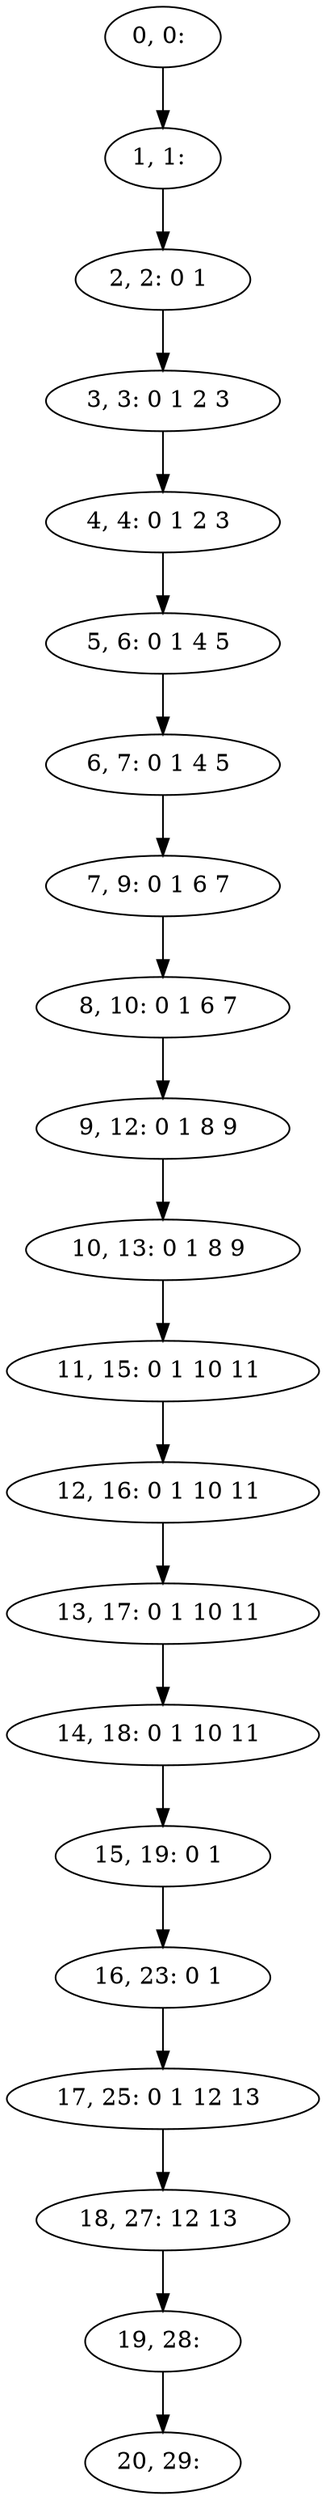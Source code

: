 digraph G {
0[label="0, 0: "];
1[label="1, 1: "];
2[label="2, 2: 0 1 "];
3[label="3, 3: 0 1 2 3 "];
4[label="4, 4: 0 1 2 3 "];
5[label="5, 6: 0 1 4 5 "];
6[label="6, 7: 0 1 4 5 "];
7[label="7, 9: 0 1 6 7 "];
8[label="8, 10: 0 1 6 7 "];
9[label="9, 12: 0 1 8 9 "];
10[label="10, 13: 0 1 8 9 "];
11[label="11, 15: 0 1 10 11 "];
12[label="12, 16: 0 1 10 11 "];
13[label="13, 17: 0 1 10 11 "];
14[label="14, 18: 0 1 10 11 "];
15[label="15, 19: 0 1 "];
16[label="16, 23: 0 1 "];
17[label="17, 25: 0 1 12 13 "];
18[label="18, 27: 12 13 "];
19[label="19, 28: "];
20[label="20, 29: "];
0->1 ;
1->2 ;
2->3 ;
3->4 ;
4->5 ;
5->6 ;
6->7 ;
7->8 ;
8->9 ;
9->10 ;
10->11 ;
11->12 ;
12->13 ;
13->14 ;
14->15 ;
15->16 ;
16->17 ;
17->18 ;
18->19 ;
19->20 ;
}

